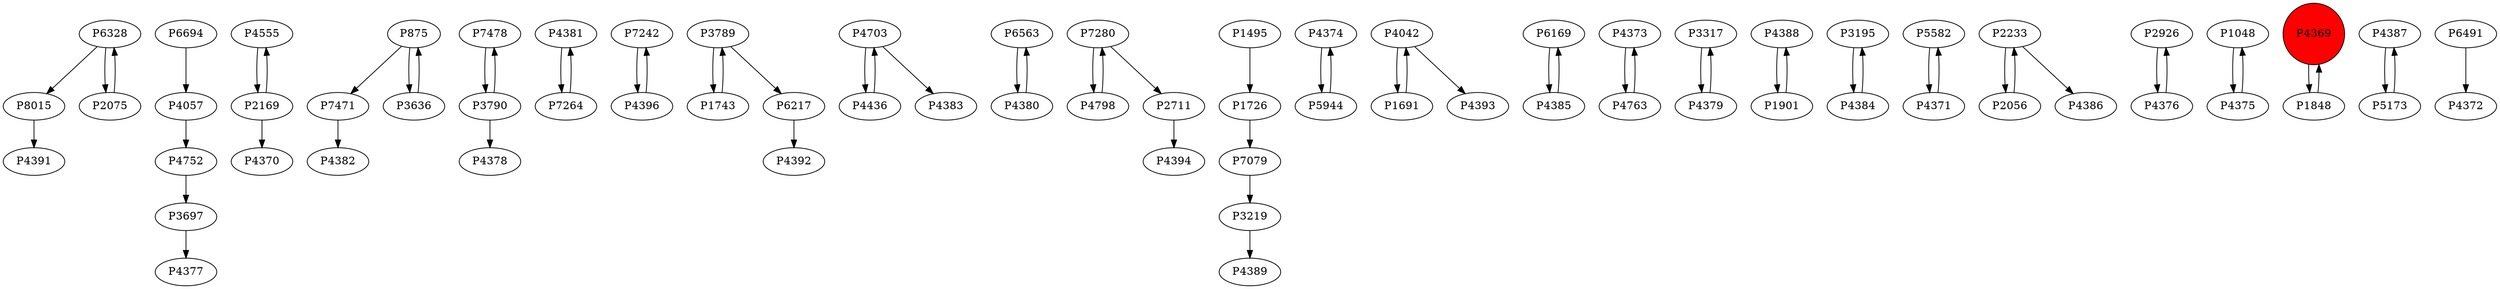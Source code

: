 digraph {
	P6328 -> P8015
	P3697 -> P4377
	P4555 -> P2169
	P7471 -> P4382
	P7478 -> P3790
	P4381 -> P7264
	P7242 -> P4396
	P6217 -> P4392
	P4703 -> P4436
	P6563 -> P4380
	P2711 -> P4394
	P1495 -> P1726
	P4374 -> P5944
	P4042 -> P1691
	P4057 -> P4752
	P6169 -> P4385
	P4380 -> P6563
	P4373 -> P4763
	P3317 -> P4379
	P4436 -> P4703
	P4388 -> P1901
	P3195 -> P4384
	P875 -> P7471
	P1743 -> P3789
	P5582 -> P4371
	P2233 -> P2056
	P4379 -> P3317
	P3790 -> P7478
	P2233 -> P4386
	P2926 -> P4376
	P1048 -> P4375
	P4369 -> P1848
	P1726 -> P7079
	P3789 -> P6217
	P4387 -> P5173
	P4798 -> P7280
	P7280 -> P4798
	P6694 -> P4057
	P3790 -> P4378
	P5944 -> P4374
	P1848 -> P4369
	P4375 -> P1048
	P6328 -> P2075
	P4396 -> P7242
	P4042 -> P4393
	P8015 -> P4391
	P2075 -> P6328
	P875 -> P3636
	P3219 -> P4389
	P4385 -> P6169
	P4703 -> P4383
	P3789 -> P1743
	P2169 -> P4370
	P2056 -> P2233
	P5173 -> P4387
	P7264 -> P4381
	P1901 -> P4388
	P4371 -> P5582
	P4763 -> P4373
	P6491 -> P4372
	P2169 -> P4555
	P7079 -> P3219
	P1691 -> P4042
	P4752 -> P3697
	P7280 -> P2711
	P4376 -> P2926
	P4384 -> P3195
	P3636 -> P875
	P4369 [shape=circle]
	P4369 [style=filled]
	P4369 [fillcolor=red]
}